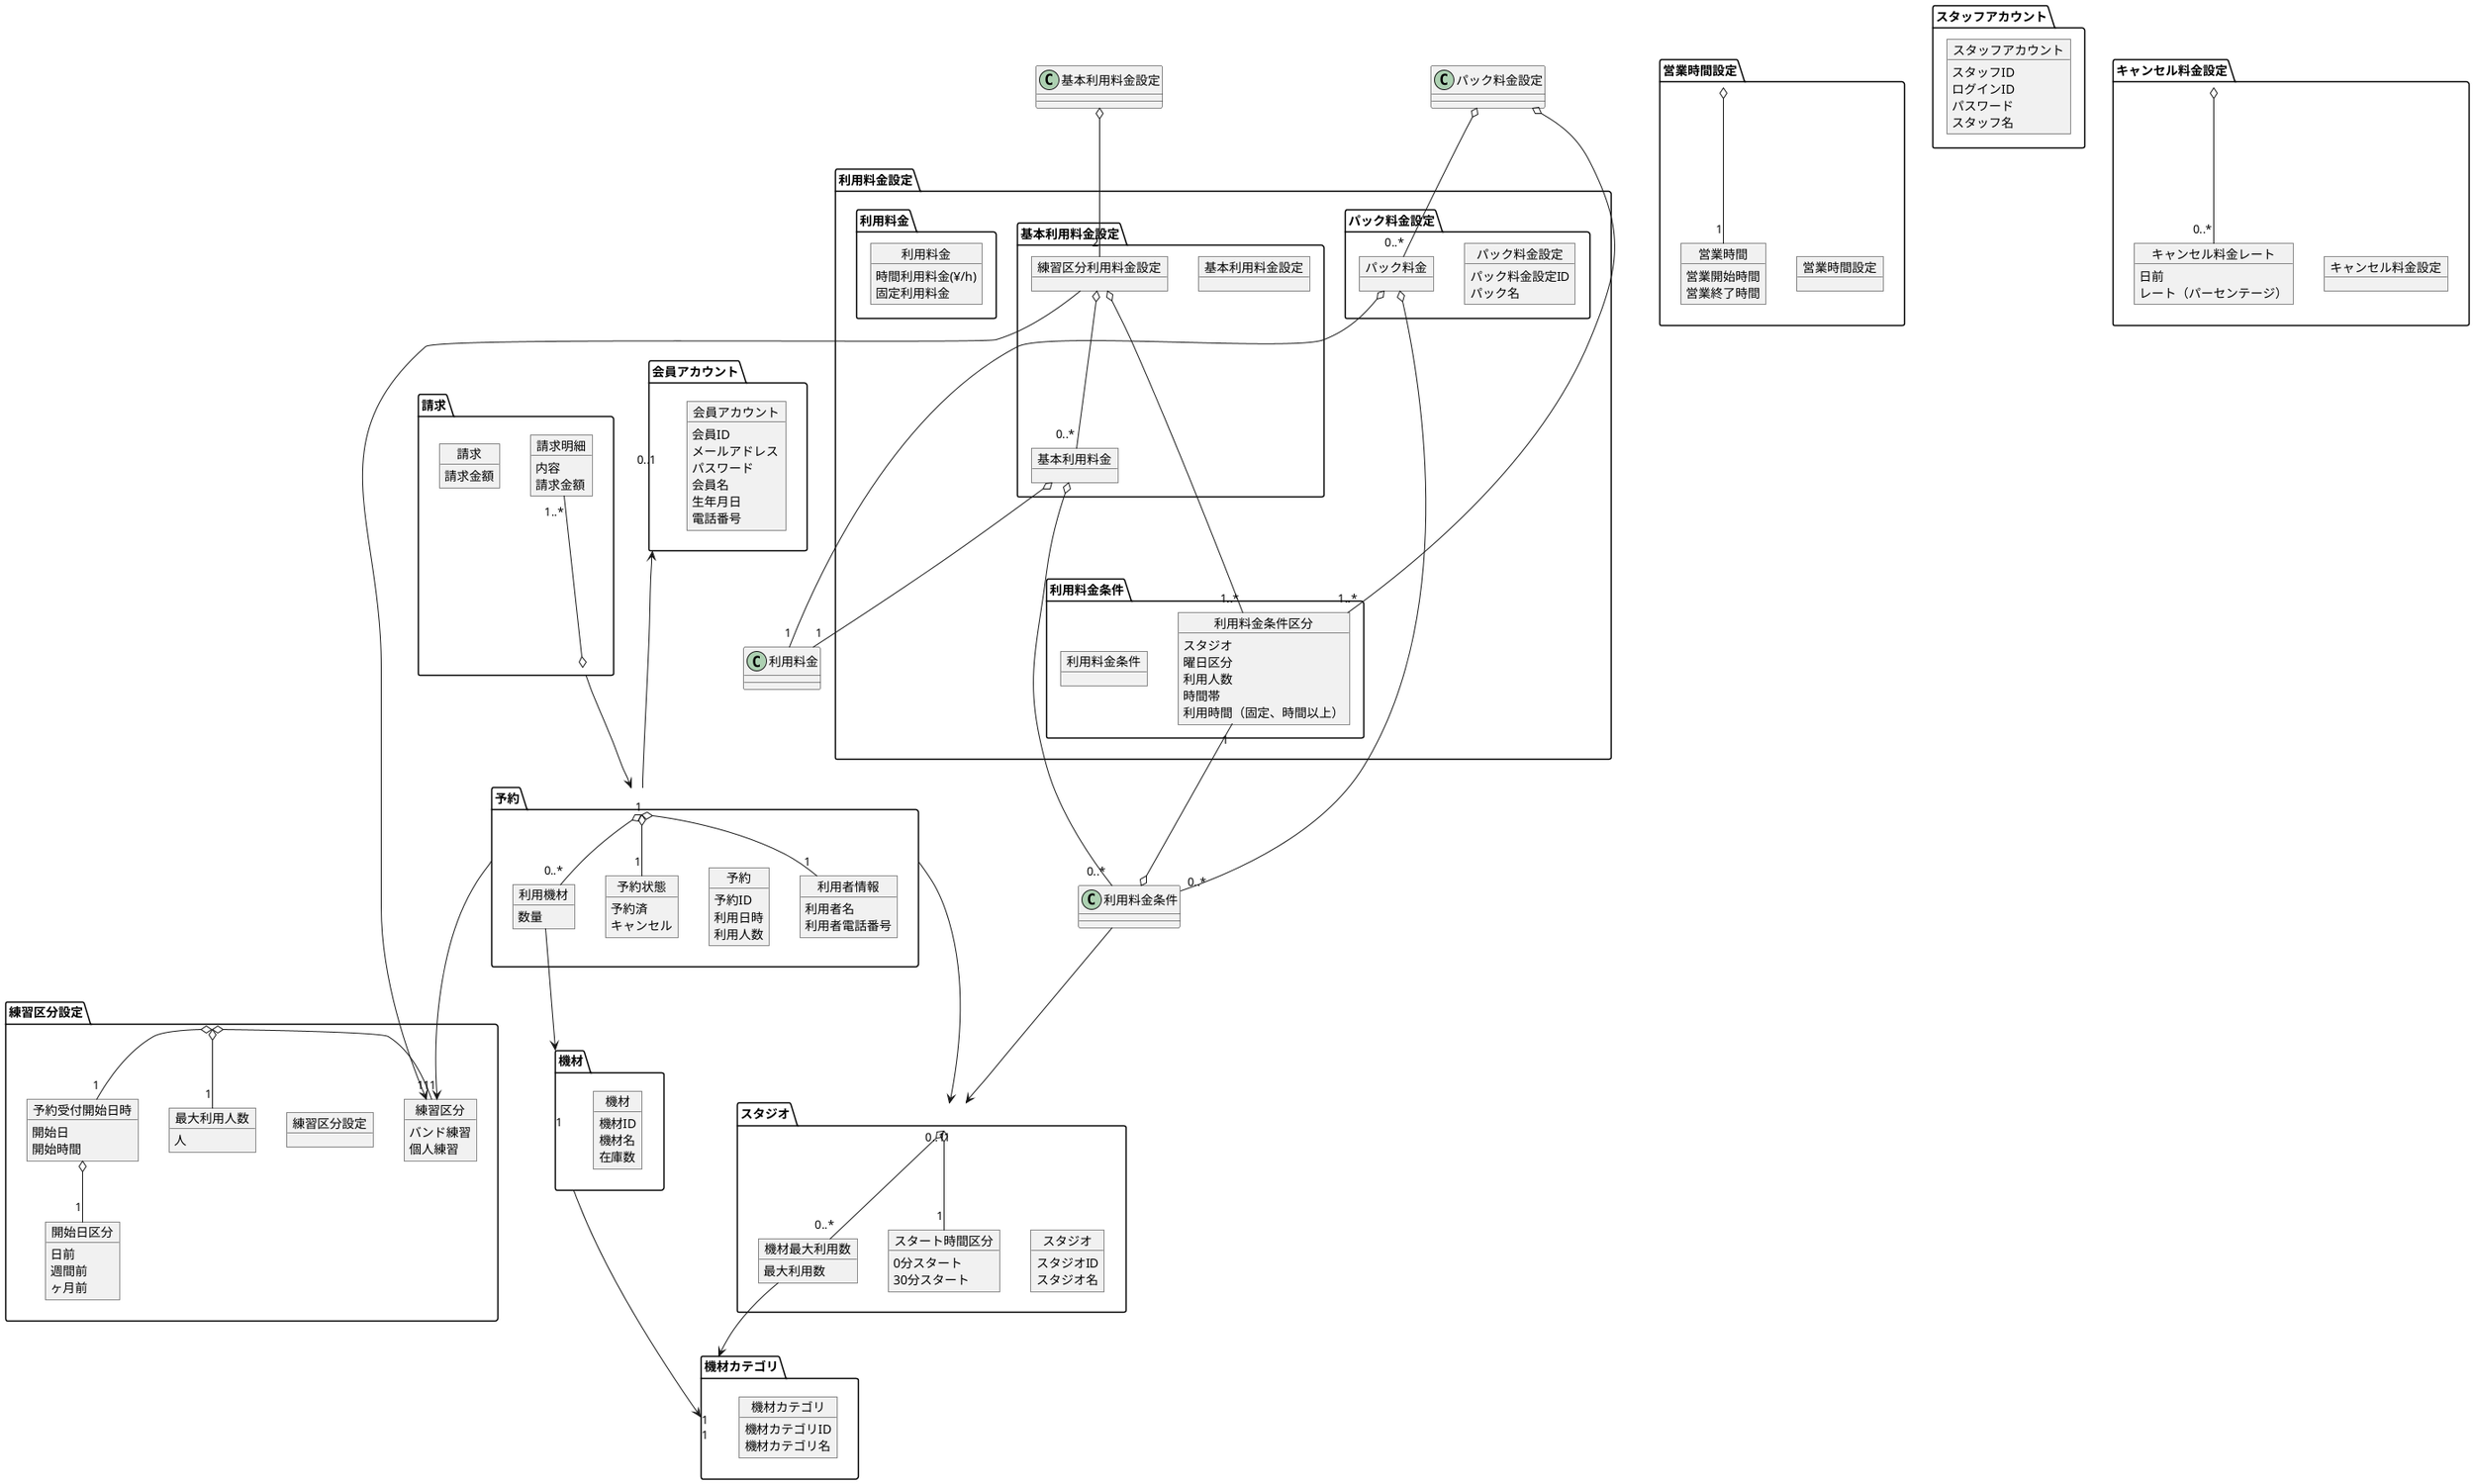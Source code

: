 @startuml DomainModel

package 予約 {
    object 予約 {
        予約ID
        利用日時
        利用人数
    }

    object 予約状態 {
        予約済
        キャンセル
    }

    object 利用者情報 {
        利用者名
        利用者電話番号
    }

    object 利用機材 {
        数量
    }
}

package 練習区分設定 {
    object 練習区分設定 {
    }

    object 練習区分 {
        バンド練習
        個人練習
    }

    object 最大利用人数 {
        人
    }

    object 予約受付開始日時 {
        開始日
        開始時間
    }

    object 開始日区分 {
        日前
        週間前
        ヶ月前
    }
}

package スタジオ {
    object スタジオ {
        スタジオID
        スタジオ名
    }

    object スタート時間区分 {
        0分スタート
        30分スタート
    }

    object 機材最大利用数 {
        最大利用数
    }
}

package 機材 {
    object 機材 {
        機材ID
        機材名
        在庫数
    }
}

package 機材カテゴリ {
    object 機材カテゴリ {
        機材カテゴリID
        機材カテゴリ名
    }
}

package 営業時間設定 {
    object 営業時間設定 {
    }

    object 営業時間 {
        営業開始時間
        営業終了時間
    }
}

package 会員アカウント {
    object 会員アカウント {
        会員ID
        メールアドレス
        パスワード
        会員名
        生年月日
        電話番号
    }
}

package スタッフアカウント {
    object スタッフアカウント {
        スタッフID
        ログインID
        パスワード
        スタッフ名
    }
}

package 利用料金設定 {
    package 基本利用料金設定 {
        object 基本利用料金設定 {
        }

        object 練習区分利用料金設定 {
        }

        object 基本利用料金 {
        }
    }

    package パック料金設定 {
        object パック料金設定 {
            パック料金設定ID
            パック名
        }

        object パック料金 {
        }
    }

    package 利用料金 {
        object 利用料金 {
            時間利用料金(¥/h)
            固定利用料金
        }
    }

    package 利用料金条件 {
        object 利用料金条件 {
        }

        object 利用料金条件区分 {
            スタジオ
            曜日区分
            利用人数
            時間帯
            利用時間（固定、時間以上）
        }
    }
}

package キャンセル料金設定 {
    object キャンセル料金設定 {
    }

    object キャンセル料金レート {
        日前
        レート（パーセンテージ）
    }
}

package 請求 {
    object 請求 {
        請求金額
    }

    object 請求明細 {
        内容
        請求金額
    }
}

予約 o-- "0..*" 利用機材
予約 o-right- "1" 利用者情報
予約 o-- "1" 予約状態
予約 ----> "1" スタジオ
予約 ----> "1" 練習区分
予約 -up--> "0..1" 会員アカウント

利用機材 ---> "1" 機材

スタジオ o-- "1" スタート時間区分
スタジオ o-- "0..*" 機材最大利用数

機材最大利用数 --> "1" 機材カテゴリ

機材 ---> "1" 機材カテゴリ

練習区分設定 o- "1" 練習区分
練習区分設定 o-- "1" 最大利用人数
練習区分設定 o-- "1" 予約受付開始日時
予約受付開始日時 o-- "1" 開始日区分

営業時間設定 o-- "1" 営業時間

キャンセル料金設定 o-- "0..*" キャンセル料金レート

基本利用料金設定 o-- "2" 練習区分利用料金設定
練習区分利用料金設定 o-- "0..*" 基本利用料金
練習区分利用料金設定 --> "1" 練習区分
練習区分利用料金設定 o--- "1..*" 利用料金条件区分
基本利用料金 o-- "1" 利用料金
基本利用料金 o---- "0..*" 利用料金条件

パック料金設定 o-- "0..*" パック料金
パック料金設定 o--- "1..*" 利用料金条件区分
パック料金 o-- "1" 利用料金
パック料金 o---- "0..*" 利用料金条件

利用料金条件 ---> "0..1" スタジオ
利用料金条件 o-up- "1" 利用料金条件区分

請求 o-up- "1..*" 請求明細
請求 --> "1" 予約

@enduml
